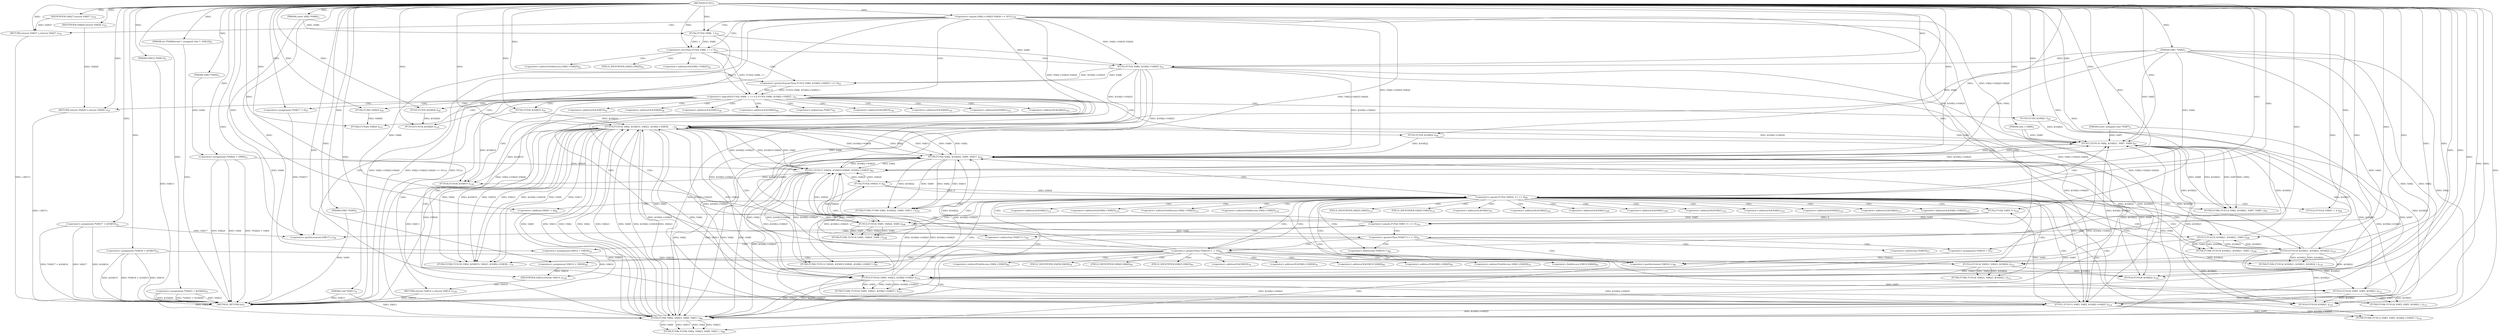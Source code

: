 digraph "FUN1" {  
"8" [label = <(METHOD,FUN1)<SUB>1</SUB>> ]
"245" [label = <(METHOD_RETURN,int)<SUB>1</SUB>> ]
"9" [label = <(PARAM,VAR1 *VAR2)<SUB>1</SUB>> ]
"10" [label = <(PARAM,VAR3 *VAR4)<SUB>2</SUB>> ]
"11" [label = <(PARAM,VAR3 *VAR5)<SUB>2</SUB>> ]
"12" [label = <(PARAM,const VAR3 *VAR6)<SUB>3</SUB>> ]
"13" [label = <(PARAM,const unsigned char *VAR7)<SUB>3</SUB>> ]
"14" [label = <(PARAM,size_t VAR8)<SUB>3</SUB>> ]
"15" [label = <(PARAM,int (*VAR9)(void *, unsigned char *, VAR10))<SUB>4</SUB>> ]
"16" [label = <(PARAM,void *VAR11)<SUB>4</SUB>> ]
"17" [label = <(PARAM,VAR12 *VAR13)<SUB>9</SUB>> ]
"24" [label = <(&lt;operator&gt;.assignment,*VAR17 = &amp;VAR16)<SUB>12</SUB>> ]
"28" [label = <(&lt;operator&gt;.assignment,*VAR18 = &amp;VAR15)<SUB>12</SUB>> ]
"38" [label = <(&lt;operator&gt;.assignment,*VAR23 = &amp;VAR20)<SUB>15</SUB>> ]
"42" [label = <(&lt;operator&gt;.assignment,*VAR24 = VAR4)<SUB>15</SUB>> ]
"74" [label = <(FUN4,FUN4( &amp;VAR19 ))<SUB>25</SUB>> ]
"77" [label = <(FUN5,FUN5( &amp;VAR20 ))<SUB>26</SUB>> ]
"80" [label = <(FUN5,FUN5( &amp;VAR21 ))<SUB>26</SUB>> ]
"83" [label = <(FUN5,FUN5( &amp;VAR22 ))<SUB>26</SUB>> ]
"86" [label = <(FUN6,FUN6( VAR29 ))<SUB>28</SUB>> ]
"88" [label = <(&lt;operator&gt;.assignment,*VAR17 = 0)<SUB>47</SUB>> ]
"229" [label = <(FUN18,FUN18( &amp;VAR19 ))<SUB>124</SUB>> ]
"232" [label = <(FUN19,FUN19( &amp;VAR20 ))<SUB>125</SUB>> ]
"235" [label = <(FUN19,FUN19( &amp;VAR21 ))<SUB>125</SUB>> ]
"238" [label = <(FUN19,FUN19( &amp;VAR22 ))<SUB>125</SUB>> ]
"241" [label = <(FUN20,FUN20( VAR29 ))<SUB>127</SUB>> ]
"243" [label = <(RETURN,return( VAR14 );,return( VAR14 );)<SUB>129</SUB>> ]
"46" [label = <(&lt;operator&gt;.equals,VAR2-&gt;VAR25.VAR26 == NULL)<SUB>18</SUB>> ]
"57" [label = <(&lt;operator&gt;.logicalOr,FUN2( VAR6, 1 ) &lt; 0 || FUN3( VAR6, &amp;VAR2-&gt;VAR25...)<SUB>22</SUB>> ]
"223" [label = <(&lt;operator&gt;.equals,FUN2( VAR5, 0 ) == 0)<SUB>116</SUB>> ]
"244" [label = <(IDENTIFIER,VAR14,return( VAR14 );)<SUB>129</SUB>> ]
"54" [label = <(RETURN,return( VAR27 );,return( VAR27 );)<SUB>19</SUB>> ]
"72" [label = <(RETURN,return( VAR28 );,return( VAR28 );)<SUB>23</SUB>> ]
"105" [label = <(&lt;operator&gt;.assignment,*VAR18 = 0)<SUB>57</SUB>> ]
"157" [label = <(FUN12,FUN12( VAR41 + 4 ))<SUB>94</SUB>> ]
"161" [label = <(FUN8,FUN8( FUN13( VAR2, &amp;VAR21, VAR7, VAR8 ) ))<SUB>97</SUB>> ]
"168" [label = <(FUN8,FUN8( FUN9( VAR2, &amp;VAR22, VAR9, VAR11 ) ))<SUB>101</SUB>> ]
"175" [label = <(FUN8,FUN8( FUN14( VAR5, VAR24, VAR6 ) ))<SUB>108</SUB>> ]
"180" [label = <(FUN8,FUN8( FUN15( &amp;VAR21, &amp;VAR21, VAR5 ) ))<SUB>109</SUB>> ]
"187" [label = <(FUN8,FUN8( FUN14( &amp;VAR21, &amp;VAR21, &amp;VAR22 ) ))<SUB>110</SUB>> ]
"195" [label = <(FUN8,FUN8( FUN14( VAR23, VAR23, &amp;VAR22 ) ))<SUB>111</SUB>> ]
"201" [label = <(FUN8,FUN8( FUN16( VAR5, VAR23, &amp;VAR2-&gt;VAR25 ) ))<SUB>112</SUB>> ]
"209" [label = <(FUN8,FUN8( FUN14( VAR5, VAR5, &amp;VAR21 ) ))<SUB>113</SUB>> ]
"215" [label = <(FUN8,FUN8( FUN11( VAR5, VAR5, &amp;VAR2-&gt;VAR25 ) ))<SUB>114</SUB>> ]
"55" [label = <(IDENTIFIER,VAR27,return( VAR27 );)<SUB>19</SUB>> ]
"58" [label = <(&lt;operator&gt;.lessThan,FUN2( VAR6, 1 ) &lt; 0)<SUB>22</SUB>> ]
"63" [label = <(&lt;operator&gt;.greaterEqualsThan,FUN3( VAR6, &amp;VAR2-&gt;VAR25 ) &gt;= 0)<SUB>22</SUB>> ]
"73" [label = <(IDENTIFIER,VAR28,return( VAR28 );)<SUB>23</SUB>> ]
"95" [label = <(&lt;operator&gt;.greaterThan,*VAR17++ &gt; 10)<SUB>50</SUB>> ]
"152" [label = <(&lt;operator&gt;.equals,FUN2( VAR24, 0 ) == 0)<SUB>85</SUB>> ]
"224" [label = <(FUN2,FUN2( VAR5, 0 ))<SUB>116</SUB>> ]
"59" [label = <(FUN2,FUN2( VAR6, 1 ))<SUB>22</SUB>> ]
"64" [label = <(FUN3,FUN3( VAR6, &amp;VAR2-&gt;VAR25 ))<SUB>22</SUB>> ]
"101" [label = <(&lt;operator&gt;.assignment,VAR14 = VAR36)<SUB>52</SUB>> ]
"122" [label = <(FUN8,FUN8( FUN9( VAR2, VAR23, VAR9, VAR11 ) ))<SUB>66</SUB>> ]
"128" [label = <(FUN8,FUN8( FUN10( VAR2, &amp;VAR19, VAR23, &amp;VAR2-&gt;VAR38,...)<SUB>74</SUB>> ]
"141" [label = <(FUN8,FUN8( FUN11( VAR24, &amp;VAR19.VAR40, &amp;VAR2-&gt;VAR25 ) ))<SUB>83</SUB>> ]
"158" [label = <(&lt;operator&gt;.addition,VAR41 + 4)<SUB>94</SUB>> ]
"162" [label = <(FUN13,FUN13( VAR2, &amp;VAR21, VAR7, VAR8 ))<SUB>97</SUB>> ]
"169" [label = <(FUN9,FUN9( VAR2, &amp;VAR22, VAR9, VAR11 ))<SUB>101</SUB>> ]
"176" [label = <(FUN14,FUN14( VAR5, VAR24, VAR6 ))<SUB>108</SUB>> ]
"181" [label = <(FUN15,FUN15( &amp;VAR21, &amp;VAR21, VAR5 ))<SUB>109</SUB>> ]
"188" [label = <(FUN14,FUN14( &amp;VAR21, &amp;VAR21, &amp;VAR22 ))<SUB>110</SUB>> ]
"196" [label = <(FUN14,FUN14( VAR23, VAR23, &amp;VAR22 ))<SUB>111</SUB>> ]
"202" [label = <(FUN16,FUN16( VAR5, VAR23, &amp;VAR2-&gt;VAR25 ))<SUB>112</SUB>> ]
"210" [label = <(FUN14,FUN14( VAR5, VAR5, &amp;VAR21 ))<SUB>113</SUB>> ]
"216" [label = <(FUN11,FUN11( VAR5, VAR5, &amp;VAR2-&gt;VAR25 ))<SUB>114</SUB>> ]
"112" [label = <(&lt;operator&gt;.greaterThan,*VAR18++ &gt; 10)<SUB>60</SUB>> ]
"153" [label = <(FUN2,FUN2( VAR24, 0 ))<SUB>85</SUB>> ]
"97" [label = <(&lt;operator&gt;.postIncrement,VAR17++)<SUB>50</SUB>> ]
"118" [label = <(&lt;operator&gt;.assignment,VAR14 = VAR36)<SUB>62</SUB>> ]
"123" [label = <(FUN9,FUN9( VAR2, VAR23, VAR9, VAR11 ))<SUB>66</SUB>> ]
"129" [label = <(FUN10,FUN10( VAR2, &amp;VAR19, VAR23, &amp;VAR2-&gt;VAR38,

    ...)<SUB>74</SUB>> ]
"142" [label = <(FUN11,FUN11( VAR24, &amp;VAR19.VAR40, &amp;VAR2-&gt;VAR25 ))<SUB>83</SUB>> ]
"114" [label = <(&lt;operator&gt;.postIncrement,VAR18++)<SUB>60</SUB>> ]
"75" [label = <(&lt;operator&gt;.addressOf,&amp;VAR19)<SUB>25</SUB>> ]
"78" [label = <(&lt;operator&gt;.addressOf,&amp;VAR20)<SUB>26</SUB>> ]
"81" [label = <(&lt;operator&gt;.addressOf,&amp;VAR21)<SUB>26</SUB>> ]
"84" [label = <(&lt;operator&gt;.addressOf,&amp;VAR22)<SUB>26</SUB>> ]
"89" [label = <(&lt;operator&gt;.indirection,*VAR17)<SUB>47</SUB>> ]
"230" [label = <(&lt;operator&gt;.addressOf,&amp;VAR19)<SUB>124</SUB>> ]
"233" [label = <(&lt;operator&gt;.addressOf,&amp;VAR20)<SUB>125</SUB>> ]
"236" [label = <(&lt;operator&gt;.addressOf,&amp;VAR21)<SUB>125</SUB>> ]
"239" [label = <(&lt;operator&gt;.addressOf,&amp;VAR22)<SUB>125</SUB>> ]
"106" [label = <(&lt;operator&gt;.indirection,*VAR18)<SUB>57</SUB>> ]
"66" [label = <(&lt;operator&gt;.addressOf,&amp;VAR2-&gt;VAR25)<SUB>22</SUB>> ]
"96" [label = <(&lt;operator&gt;.indirection,*VAR17++)<SUB>50</SUB>> ]
"164" [label = <(&lt;operator&gt;.addressOf,&amp;VAR21)<SUB>97</SUB>> ]
"171" [label = <(&lt;operator&gt;.addressOf,&amp;VAR22)<SUB>101</SUB>> ]
"182" [label = <(&lt;operator&gt;.addressOf,&amp;VAR21)<SUB>109</SUB>> ]
"184" [label = <(&lt;operator&gt;.addressOf,&amp;VAR21)<SUB>109</SUB>> ]
"189" [label = <(&lt;operator&gt;.addressOf,&amp;VAR21)<SUB>110</SUB>> ]
"191" [label = <(&lt;operator&gt;.addressOf,&amp;VAR21)<SUB>110</SUB>> ]
"193" [label = <(&lt;operator&gt;.addressOf,&amp;VAR22)<SUB>110</SUB>> ]
"199" [label = <(&lt;operator&gt;.addressOf,&amp;VAR22)<SUB>111</SUB>> ]
"205" [label = <(&lt;operator&gt;.addressOf,&amp;VAR2-&gt;VAR25)<SUB>112</SUB>> ]
"213" [label = <(&lt;operator&gt;.addressOf,&amp;VAR21)<SUB>113</SUB>> ]
"219" [label = <(&lt;operator&gt;.addressOf,&amp;VAR2-&gt;VAR25)<SUB>114</SUB>> ]
"67" [label = <(&lt;operator&gt;.indirectFieldAccess,VAR2-&gt;VAR25)<SUB>22</SUB>> ]
"206" [label = <(&lt;operator&gt;.indirectFieldAccess,VAR2-&gt;VAR25)<SUB>112</SUB>> ]
"220" [label = <(&lt;operator&gt;.indirectFieldAccess,VAR2-&gt;VAR25)<SUB>114</SUB>> ]
"69" [label = <(FIELD_IDENTIFIER,VAR25,VAR25)<SUB>22</SUB>> ]
"113" [label = <(&lt;operator&gt;.indirection,*VAR18++)<SUB>60</SUB>> ]
"131" [label = <(&lt;operator&gt;.addressOf,&amp;VAR19)<SUB>74</SUB>> ]
"134" [label = <(&lt;operator&gt;.addressOf,&amp;VAR2-&gt;VAR38)<SUB>74</SUB>> ]
"144" [label = <(&lt;operator&gt;.addressOf,&amp;VAR19.VAR40)<SUB>83</SUB>> ]
"148" [label = <(&lt;operator&gt;.addressOf,&amp;VAR2-&gt;VAR25)<SUB>83</SUB>> ]
"208" [label = <(FIELD_IDENTIFIER,VAR25,VAR25)<SUB>112</SUB>> ]
"222" [label = <(FIELD_IDENTIFIER,VAR25,VAR25)<SUB>114</SUB>> ]
"135" [label = <(&lt;operator&gt;.indirectFieldAccess,VAR2-&gt;VAR38)<SUB>74</SUB>> ]
"145" [label = <(&lt;operator&gt;.fieldAccess,VAR19.VAR40)<SUB>83</SUB>> ]
"149" [label = <(&lt;operator&gt;.indirectFieldAccess,VAR2-&gt;VAR25)<SUB>83</SUB>> ]
"137" [label = <(FIELD_IDENTIFIER,VAR38,VAR38)<SUB>74</SUB>> ]
"147" [label = <(FIELD_IDENTIFIER,VAR40,VAR40)<SUB>83</SUB>> ]
"151" [label = <(FIELD_IDENTIFIER,VAR25,VAR25)<SUB>83</SUB>> ]
  "54" -> "245"  [ label = "DDG: &lt;RET&gt;"] 
  "243" -> "245"  [ label = "DDG: &lt;RET&gt;"] 
  "72" -> "245"  [ label = "DDG: &lt;RET&gt;"] 
  "9" -> "245"  [ label = "DDG: VAR2"] 
  "11" -> "245"  [ label = "DDG: VAR5"] 
  "12" -> "245"  [ label = "DDG: VAR6"] 
  "13" -> "245"  [ label = "DDG: VAR7"] 
  "14" -> "245"  [ label = "DDG: VAR8"] 
  "15" -> "245"  [ label = "DDG: "] 
  "16" -> "245"  [ label = "DDG: VAR11"] 
  "17" -> "245"  [ label = "DDG: VAR13"] 
  "24" -> "245"  [ label = "DDG: VAR17"] 
  "24" -> "245"  [ label = "DDG: &amp;VAR16"] 
  "24" -> "245"  [ label = "DDG: *VAR17 = &amp;VAR16"] 
  "28" -> "245"  [ label = "DDG: VAR18"] 
  "28" -> "245"  [ label = "DDG: &amp;VAR15"] 
  "28" -> "245"  [ label = "DDG: *VAR18 = &amp;VAR15"] 
  "38" -> "245"  [ label = "DDG: VAR23"] 
  "38" -> "245"  [ label = "DDG: &amp;VAR20"] 
  "38" -> "245"  [ label = "DDG: *VAR23 = &amp;VAR20"] 
  "42" -> "245"  [ label = "DDG: VAR24"] 
  "42" -> "245"  [ label = "DDG: VAR4"] 
  "42" -> "245"  [ label = "DDG: *VAR24 = VAR4"] 
  "46" -> "245"  [ label = "DDG: VAR2-&gt;VAR25.VAR26"] 
  "46" -> "245"  [ label = "DDG: VAR2-&gt;VAR25.VAR26 == NULL"] 
  "46" -> "245"  [ label = "DDG: NULL"] 
  "158" -> "245"  [ label = "DDG: VAR41"] 
  "129" -> "245"  [ label = "DDG: VAR39"] 
  "8" -> "9"  [ label = "DDG: "] 
  "8" -> "10"  [ label = "DDG: "] 
  "8" -> "11"  [ label = "DDG: "] 
  "8" -> "12"  [ label = "DDG: "] 
  "8" -> "13"  [ label = "DDG: "] 
  "8" -> "14"  [ label = "DDG: "] 
  "8" -> "15"  [ label = "DDG: "] 
  "8" -> "16"  [ label = "DDG: "] 
  "8" -> "17"  [ label = "DDG: "] 
  "8" -> "24"  [ label = "DDG: "] 
  "8" -> "28"  [ label = "DDG: "] 
  "8" -> "38"  [ label = "DDG: "] 
  "10" -> "42"  [ label = "DDG: VAR4"] 
  "8" -> "42"  [ label = "DDG: "] 
  "8" -> "88"  [ label = "DDG: "] 
  "244" -> "243"  [ label = "DDG: VAR14"] 
  "8" -> "74"  [ label = "DDG: "] 
  "8" -> "77"  [ label = "DDG: "] 
  "8" -> "80"  [ label = "DDG: "] 
  "8" -> "83"  [ label = "DDG: "] 
  "8" -> "86"  [ label = "DDG: "] 
  "74" -> "229"  [ label = "DDG: &amp;VAR19"] 
  "129" -> "229"  [ label = "DDG: &amp;VAR19"] 
  "8" -> "229"  [ label = "DDG: "] 
  "142" -> "229"  [ label = "DDG: &amp;VAR19.VAR40"] 
  "77" -> "232"  [ label = "DDG: &amp;VAR20"] 
  "8" -> "232"  [ label = "DDG: "] 
  "80" -> "235"  [ label = "DDG: &amp;VAR21"] 
  "210" -> "235"  [ label = "DDG: &amp;VAR21"] 
  "8" -> "235"  [ label = "DDG: "] 
  "162" -> "235"  [ label = "DDG: &amp;VAR21"] 
  "181" -> "235"  [ label = "DDG: &amp;VAR21"] 
  "188" -> "235"  [ label = "DDG: &amp;VAR21"] 
  "83" -> "238"  [ label = "DDG: &amp;VAR22"] 
  "196" -> "238"  [ label = "DDG: &amp;VAR22"] 
  "8" -> "238"  [ label = "DDG: "] 
  "169" -> "238"  [ label = "DDG: &amp;VAR22"] 
  "188" -> "238"  [ label = "DDG: &amp;VAR22"] 
  "86" -> "241"  [ label = "DDG: VAR29"] 
  "8" -> "241"  [ label = "DDG: "] 
  "101" -> "244"  [ label = "DDG: VAR14"] 
  "118" -> "244"  [ label = "DDG: VAR14"] 
  "8" -> "244"  [ label = "DDG: "] 
  "8" -> "46"  [ label = "DDG: "] 
  "55" -> "54"  [ label = "DDG: VAR27"] 
  "8" -> "54"  [ label = "DDG: "] 
  "58" -> "57"  [ label = "DDG: FUN2( VAR6, 1 )"] 
  "58" -> "57"  [ label = "DDG: 0"] 
  "63" -> "57"  [ label = "DDG: FUN3( VAR6, &amp;VAR2-&gt;VAR25 )"] 
  "63" -> "57"  [ label = "DDG: 0"] 
  "73" -> "72"  [ label = "DDG: VAR28"] 
  "8" -> "72"  [ label = "DDG: "] 
  "8" -> "105"  [ label = "DDG: "] 
  "224" -> "223"  [ label = "DDG: VAR5"] 
  "224" -> "223"  [ label = "DDG: 0"] 
  "8" -> "223"  [ label = "DDG: "] 
  "8" -> "55"  [ label = "DDG: "] 
  "59" -> "58"  [ label = "DDG: VAR6"] 
  "59" -> "58"  [ label = "DDG: 1"] 
  "8" -> "58"  [ label = "DDG: "] 
  "64" -> "63"  [ label = "DDG: VAR6"] 
  "64" -> "63"  [ label = "DDG: &amp;VAR2-&gt;VAR25"] 
  "8" -> "63"  [ label = "DDG: "] 
  "8" -> "73"  [ label = "DDG: "] 
  "8" -> "157"  [ label = "DDG: "] 
  "162" -> "161"  [ label = "DDG: VAR2"] 
  "162" -> "161"  [ label = "DDG: &amp;VAR21"] 
  "162" -> "161"  [ label = "DDG: VAR7"] 
  "162" -> "161"  [ label = "DDG: VAR8"] 
  "169" -> "168"  [ label = "DDG: VAR2"] 
  "169" -> "168"  [ label = "DDG: &amp;VAR22"] 
  "169" -> "168"  [ label = "DDG: VAR9"] 
  "169" -> "168"  [ label = "DDG: VAR11"] 
  "176" -> "175"  [ label = "DDG: VAR5"] 
  "176" -> "175"  [ label = "DDG: VAR24"] 
  "176" -> "175"  [ label = "DDG: VAR6"] 
  "181" -> "180"  [ label = "DDG: &amp;VAR21"] 
  "181" -> "180"  [ label = "DDG: VAR5"] 
  "188" -> "187"  [ label = "DDG: &amp;VAR21"] 
  "188" -> "187"  [ label = "DDG: &amp;VAR22"] 
  "196" -> "195"  [ label = "DDG: VAR23"] 
  "196" -> "195"  [ label = "DDG: &amp;VAR22"] 
  "202" -> "201"  [ label = "DDG: VAR5"] 
  "202" -> "201"  [ label = "DDG: VAR23"] 
  "202" -> "201"  [ label = "DDG: &amp;VAR2-&gt;VAR25"] 
  "210" -> "209"  [ label = "DDG: VAR5"] 
  "210" -> "209"  [ label = "DDG: &amp;VAR21"] 
  "216" -> "215"  [ label = "DDG: VAR5"] 
  "216" -> "215"  [ label = "DDG: &amp;VAR2-&gt;VAR25"] 
  "216" -> "224"  [ label = "DDG: VAR5"] 
  "8" -> "224"  [ label = "DDG: "] 
  "12" -> "59"  [ label = "DDG: VAR6"] 
  "8" -> "59"  [ label = "DDG: "] 
  "59" -> "64"  [ label = "DDG: VAR6"] 
  "8" -> "64"  [ label = "DDG: "] 
  "9" -> "64"  [ label = "DDG: VAR2"] 
  "46" -> "64"  [ label = "DDG: VAR2-&gt;VAR25.VAR26"] 
  "8" -> "95"  [ label = "DDG: "] 
  "8" -> "101"  [ label = "DDG: "] 
  "153" -> "152"  [ label = "DDG: VAR24"] 
  "153" -> "152"  [ label = "DDG: 0"] 
  "8" -> "152"  [ label = "DDG: "] 
  "8" -> "158"  [ label = "DDG: "] 
  "129" -> "162"  [ label = "DDG: VAR2"] 
  "8" -> "162"  [ label = "DDG: "] 
  "9" -> "162"  [ label = "DDG: VAR2"] 
  "46" -> "162"  [ label = "DDG: VAR2-&gt;VAR25.VAR26"] 
  "123" -> "162"  [ label = "DDG: VAR2"] 
  "129" -> "162"  [ label = "DDG: &amp;VAR2-&gt;VAR38"] 
  "64" -> "162"  [ label = "DDG: &amp;VAR2-&gt;VAR25"] 
  "142" -> "162"  [ label = "DDG: &amp;VAR2-&gt;VAR25"] 
  "216" -> "162"  [ label = "DDG: &amp;VAR2-&gt;VAR25"] 
  "169" -> "162"  [ label = "DDG: VAR2"] 
  "202" -> "162"  [ label = "DDG: &amp;VAR2-&gt;VAR25"] 
  "80" -> "162"  [ label = "DDG: &amp;VAR21"] 
  "210" -> "162"  [ label = "DDG: &amp;VAR21"] 
  "181" -> "162"  [ label = "DDG: &amp;VAR21"] 
  "188" -> "162"  [ label = "DDG: &amp;VAR21"] 
  "13" -> "162"  [ label = "DDG: VAR7"] 
  "14" -> "162"  [ label = "DDG: VAR8"] 
  "162" -> "169"  [ label = "DDG: VAR2"] 
  "8" -> "169"  [ label = "DDG: "] 
  "9" -> "169"  [ label = "DDG: VAR2"] 
  "46" -> "169"  [ label = "DDG: VAR2-&gt;VAR25.VAR26"] 
  "123" -> "169"  [ label = "DDG: VAR2"] 
  "129" -> "169"  [ label = "DDG: &amp;VAR2-&gt;VAR38"] 
  "64" -> "169"  [ label = "DDG: &amp;VAR2-&gt;VAR25"] 
  "129" -> "169"  [ label = "DDG: VAR2"] 
  "142" -> "169"  [ label = "DDG: &amp;VAR2-&gt;VAR25"] 
  "216" -> "169"  [ label = "DDG: &amp;VAR2-&gt;VAR25"] 
  "202" -> "169"  [ label = "DDG: &amp;VAR2-&gt;VAR25"] 
  "83" -> "169"  [ label = "DDG: &amp;VAR22"] 
  "196" -> "169"  [ label = "DDG: &amp;VAR22"] 
  "188" -> "169"  [ label = "DDG: &amp;VAR22"] 
  "129" -> "169"  [ label = "DDG: VAR9"] 
  "129" -> "169"  [ label = "DDG: VAR11"] 
  "11" -> "176"  [ label = "DDG: VAR5"] 
  "224" -> "176"  [ label = "DDG: VAR5"] 
  "8" -> "176"  [ label = "DDG: "] 
  "153" -> "176"  [ label = "DDG: VAR24"] 
  "59" -> "176"  [ label = "DDG: VAR6"] 
  "64" -> "176"  [ label = "DDG: VAR6"] 
  "162" -> "181"  [ label = "DDG: &amp;VAR21"] 
  "8" -> "181"  [ label = "DDG: "] 
  "188" -> "181"  [ label = "DDG: &amp;VAR21"] 
  "176" -> "181"  [ label = "DDG: VAR5"] 
  "181" -> "188"  [ label = "DDG: &amp;VAR21"] 
  "8" -> "188"  [ label = "DDG: "] 
  "169" -> "188"  [ label = "DDG: &amp;VAR22"] 
  "129" -> "196"  [ label = "DDG: VAR23"] 
  "8" -> "196"  [ label = "DDG: "] 
  "188" -> "196"  [ label = "DDG: &amp;VAR22"] 
  "181" -> "202"  [ label = "DDG: VAR5"] 
  "8" -> "202"  [ label = "DDG: "] 
  "196" -> "202"  [ label = "DDG: VAR23"] 
  "142" -> "202"  [ label = "DDG: &amp;VAR2-&gt;VAR25"] 
  "169" -> "202"  [ label = "DDG: VAR2"] 
  "9" -> "202"  [ label = "DDG: VAR2"] 
  "46" -> "202"  [ label = "DDG: VAR2-&gt;VAR25.VAR26"] 
  "64" -> "202"  [ label = "DDG: &amp;VAR2-&gt;VAR25"] 
  "129" -> "202"  [ label = "DDG: VAR2"] 
  "216" -> "202"  [ label = "DDG: &amp;VAR2-&gt;VAR25"] 
  "202" -> "210"  [ label = "DDG: VAR5"] 
  "8" -> "210"  [ label = "DDG: "] 
  "188" -> "210"  [ label = "DDG: &amp;VAR21"] 
  "210" -> "216"  [ label = "DDG: VAR5"] 
  "8" -> "216"  [ label = "DDG: "] 
  "202" -> "216"  [ label = "DDG: &amp;VAR2-&gt;VAR25"] 
  "9" -> "216"  [ label = "DDG: VAR2"] 
  "46" -> "216"  [ label = "DDG: VAR2-&gt;VAR25.VAR26"] 
  "64" -> "216"  [ label = "DDG: &amp;VAR2-&gt;VAR25"] 
  "129" -> "216"  [ label = "DDG: VAR2"] 
  "142" -> "216"  [ label = "DDG: &amp;VAR2-&gt;VAR25"] 
  "169" -> "216"  [ label = "DDG: VAR2"] 
  "123" -> "122"  [ label = "DDG: VAR2"] 
  "123" -> "122"  [ label = "DDG: VAR23"] 
  "123" -> "122"  [ label = "DDG: VAR9"] 
  "123" -> "122"  [ label = "DDG: VAR11"] 
  "129" -> "128"  [ label = "DDG: VAR2"] 
  "129" -> "128"  [ label = "DDG: VAR39"] 
  "129" -> "128"  [ label = "DDG: VAR23"] 
  "129" -> "128"  [ label = "DDG: &amp;VAR2-&gt;VAR38"] 
  "129" -> "128"  [ label = "DDG: VAR11"] 
  "129" -> "128"  [ label = "DDG: &amp;VAR19"] 
  "129" -> "128"  [ label = "DDG: VAR9"] 
  "142" -> "141"  [ label = "DDG: VAR24"] 
  "142" -> "141"  [ label = "DDG: &amp;VAR19.VAR40"] 
  "142" -> "141"  [ label = "DDG: &amp;VAR2-&gt;VAR25"] 
  "142" -> "153"  [ label = "DDG: VAR24"] 
  "8" -> "153"  [ label = "DDG: "] 
  "24" -> "97"  [ label = "DDG: VAR17"] 
  "88" -> "97"  [ label = "DDG: *VAR17"] 
  "8" -> "97"  [ label = "DDG: "] 
  "8" -> "112"  [ label = "DDG: "] 
  "8" -> "118"  [ label = "DDG: "] 
  "9" -> "123"  [ label = "DDG: VAR2"] 
  "129" -> "123"  [ label = "DDG: VAR2"] 
  "169" -> "123"  [ label = "DDG: VAR2"] 
  "8" -> "123"  [ label = "DDG: "] 
  "46" -> "123"  [ label = "DDG: VAR2-&gt;VAR25.VAR26"] 
  "129" -> "123"  [ label = "DDG: &amp;VAR2-&gt;VAR38"] 
  "64" -> "123"  [ label = "DDG: &amp;VAR2-&gt;VAR25"] 
  "142" -> "123"  [ label = "DDG: &amp;VAR2-&gt;VAR25"] 
  "216" -> "123"  [ label = "DDG: &amp;VAR2-&gt;VAR25"] 
  "202" -> "123"  [ label = "DDG: &amp;VAR2-&gt;VAR25"] 
  "38" -> "123"  [ label = "DDG: VAR23"] 
  "129" -> "123"  [ label = "DDG: VAR23"] 
  "202" -> "123"  [ label = "DDG: VAR23"] 
  "129" -> "123"  [ label = "DDG: VAR9"] 
  "169" -> "123"  [ label = "DDG: VAR9"] 
  "16" -> "123"  [ label = "DDG: VAR11"] 
  "129" -> "123"  [ label = "DDG: VAR11"] 
  "169" -> "123"  [ label = "DDG: VAR11"] 
  "123" -> "129"  [ label = "DDG: VAR2"] 
  "8" -> "129"  [ label = "DDG: "] 
  "9" -> "129"  [ label = "DDG: VAR2"] 
  "46" -> "129"  [ label = "DDG: VAR2-&gt;VAR25.VAR26"] 
  "64" -> "129"  [ label = "DDG: &amp;VAR2-&gt;VAR25"] 
  "142" -> "129"  [ label = "DDG: &amp;VAR2-&gt;VAR25"] 
  "216" -> "129"  [ label = "DDG: &amp;VAR2-&gt;VAR25"] 
  "169" -> "129"  [ label = "DDG: VAR2"] 
  "202" -> "129"  [ label = "DDG: &amp;VAR2-&gt;VAR25"] 
  "74" -> "129"  [ label = "DDG: &amp;VAR19"] 
  "142" -> "129"  [ label = "DDG: &amp;VAR19.VAR40"] 
  "123" -> "129"  [ label = "DDG: VAR23"] 
  "123" -> "129"  [ label = "DDG: VAR9"] 
  "123" -> "129"  [ label = "DDG: VAR11"] 
  "42" -> "142"  [ label = "DDG: VAR24"] 
  "153" -> "142"  [ label = "DDG: VAR24"] 
  "176" -> "142"  [ label = "DDG: VAR24"] 
  "8" -> "142"  [ label = "DDG: "] 
  "64" -> "142"  [ label = "DDG: &amp;VAR2-&gt;VAR25"] 
  "216" -> "142"  [ label = "DDG: &amp;VAR2-&gt;VAR25"] 
  "129" -> "142"  [ label = "DDG: VAR2"] 
  "9" -> "142"  [ label = "DDG: VAR2"] 
  "46" -> "142"  [ label = "DDG: VAR2-&gt;VAR25.VAR26"] 
  "169" -> "142"  [ label = "DDG: VAR2"] 
  "202" -> "142"  [ label = "DDG: &amp;VAR2-&gt;VAR25"] 
  "28" -> "114"  [ label = "DDG: VAR18"] 
  "105" -> "114"  [ label = "DDG: *VAR18"] 
  "8" -> "114"  [ label = "DDG: "] 
  "46" -> "57"  [ label = "CDG: "] 
  "46" -> "59"  [ label = "CDG: "] 
  "46" -> "54"  [ label = "CDG: "] 
  "46" -> "58"  [ label = "CDG: "] 
  "57" -> "96"  [ label = "CDG: "] 
  "57" -> "77"  [ label = "CDG: "] 
  "57" -> "230"  [ label = "CDG: "] 
  "57" -> "75"  [ label = "CDG: "] 
  "57" -> "81"  [ label = "CDG: "] 
  "57" -> "84"  [ label = "CDG: "] 
  "57" -> "232"  [ label = "CDG: "] 
  "57" -> "74"  [ label = "CDG: "] 
  "57" -> "95"  [ label = "CDG: "] 
  "57" -> "243"  [ label = "CDG: "] 
  "57" -> "97"  [ label = "CDG: "] 
  "57" -> "238"  [ label = "CDG: "] 
  "57" -> "80"  [ label = "CDG: "] 
  "57" -> "88"  [ label = "CDG: "] 
  "57" -> "233"  [ label = "CDG: "] 
  "57" -> "239"  [ label = "CDG: "] 
  "57" -> "86"  [ label = "CDG: "] 
  "57" -> "89"  [ label = "CDG: "] 
  "57" -> "235"  [ label = "CDG: "] 
  "57" -> "72"  [ label = "CDG: "] 
  "57" -> "236"  [ label = "CDG: "] 
  "57" -> "83"  [ label = "CDG: "] 
  "57" -> "229"  [ label = "CDG: "] 
  "57" -> "241"  [ label = "CDG: "] 
  "57" -> "78"  [ label = "CDG: "] 
  "223" -> "96"  [ label = "CDG: "] 
  "223" -> "95"  [ label = "CDG: "] 
  "223" -> "97"  [ label = "CDG: "] 
  "58" -> "64"  [ label = "CDG: "] 
  "58" -> "69"  [ label = "CDG: "] 
  "58" -> "67"  [ label = "CDG: "] 
  "58" -> "66"  [ label = "CDG: "] 
  "58" -> "63"  [ label = "CDG: "] 
  "95" -> "113"  [ label = "CDG: "] 
  "95" -> "114"  [ label = "CDG: "] 
  "95" -> "112"  [ label = "CDG: "] 
  "95" -> "101"  [ label = "CDG: "] 
  "95" -> "106"  [ label = "CDG: "] 
  "95" -> "105"  [ label = "CDG: "] 
  "152" -> "188"  [ label = "CDG: "] 
  "152" -> "113"  [ label = "CDG: "] 
  "152" -> "169"  [ label = "CDG: "] 
  "152" -> "161"  [ label = "CDG: "] 
  "152" -> "114"  [ label = "CDG: "] 
  "152" -> "215"  [ label = "CDG: "] 
  "152" -> "209"  [ label = "CDG: "] 
  "152" -> "196"  [ label = "CDG: "] 
  "152" -> "189"  [ label = "CDG: "] 
  "152" -> "213"  [ label = "CDG: "] 
  "152" -> "162"  [ label = "CDG: "] 
  "152" -> "168"  [ label = "CDG: "] 
  "152" -> "206"  [ label = "CDG: "] 
  "152" -> "112"  [ label = "CDG: "] 
  "152" -> "181"  [ label = "CDG: "] 
  "152" -> "191"  [ label = "CDG: "] 
  "152" -> "208"  [ label = "CDG: "] 
  "152" -> "195"  [ label = "CDG: "] 
  "152" -> "223"  [ label = "CDG: "] 
  "152" -> "187"  [ label = "CDG: "] 
  "152" -> "184"  [ label = "CDG: "] 
  "152" -> "182"  [ label = "CDG: "] 
  "152" -> "224"  [ label = "CDG: "] 
  "152" -> "164"  [ label = "CDG: "] 
  "152" -> "202"  [ label = "CDG: "] 
  "152" -> "201"  [ label = "CDG: "] 
  "152" -> "180"  [ label = "CDG: "] 
  "152" -> "205"  [ label = "CDG: "] 
  "152" -> "158"  [ label = "CDG: "] 
  "152" -> "171"  [ label = "CDG: "] 
  "152" -> "193"  [ label = "CDG: "] 
  "152" -> "210"  [ label = "CDG: "] 
  "152" -> "157"  [ label = "CDG: "] 
  "152" -> "176"  [ label = "CDG: "] 
  "152" -> "220"  [ label = "CDG: "] 
  "152" -> "199"  [ label = "CDG: "] 
  "152" -> "216"  [ label = "CDG: "] 
  "152" -> "175"  [ label = "CDG: "] 
  "152" -> "222"  [ label = "CDG: "] 
  "152" -> "219"  [ label = "CDG: "] 
  "112" -> "145"  [ label = "CDG: "] 
  "112" -> "128"  [ label = "CDG: "] 
  "112" -> "131"  [ label = "CDG: "] 
  "112" -> "149"  [ label = "CDG: "] 
  "112" -> "151"  [ label = "CDG: "] 
  "112" -> "153"  [ label = "CDG: "] 
  "112" -> "144"  [ label = "CDG: "] 
  "112" -> "129"  [ label = "CDG: "] 
  "112" -> "134"  [ label = "CDG: "] 
  "112" -> "148"  [ label = "CDG: "] 
  "112" -> "137"  [ label = "CDG: "] 
  "112" -> "152"  [ label = "CDG: "] 
  "112" -> "118"  [ label = "CDG: "] 
  "112" -> "141"  [ label = "CDG: "] 
  "112" -> "122"  [ label = "CDG: "] 
  "112" -> "142"  [ label = "CDG: "] 
  "112" -> "123"  [ label = "CDG: "] 
  "112" -> "147"  [ label = "CDG: "] 
  "112" -> "135"  [ label = "CDG: "] 
}
